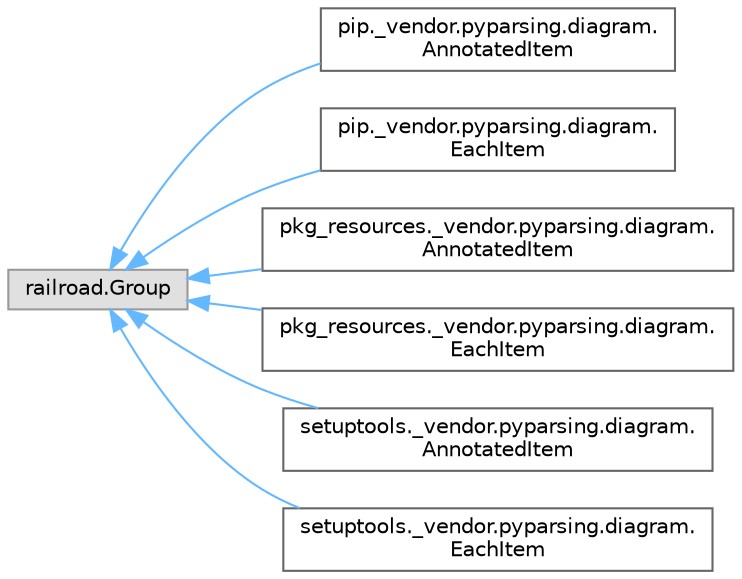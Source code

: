 digraph "Graphical Class Hierarchy"
{
 // LATEX_PDF_SIZE
  bgcolor="transparent";
  edge [fontname=Helvetica,fontsize=10,labelfontname=Helvetica,labelfontsize=10];
  node [fontname=Helvetica,fontsize=10,shape=box,height=0.2,width=0.4];
  rankdir="LR";
  Node0 [id="Node000000",label="railroad.Group",height=0.2,width=0.4,color="grey60", fillcolor="#E0E0E0", style="filled",tooltip=" "];
  Node0 -> Node1 [id="edge4139_Node000000_Node000001",dir="back",color="steelblue1",style="solid",tooltip=" "];
  Node1 [id="Node000001",label="pip._vendor.pyparsing.diagram.\lAnnotatedItem",height=0.2,width=0.4,color="grey40", fillcolor="white", style="filled",URL="$classpip_1_1__vendor_1_1pyparsing_1_1diagram_1_1_annotated_item.html",tooltip=" "];
  Node0 -> Node2 [id="edge4140_Node000000_Node000002",dir="back",color="steelblue1",style="solid",tooltip=" "];
  Node2 [id="Node000002",label="pip._vendor.pyparsing.diagram.\lEachItem",height=0.2,width=0.4,color="grey40", fillcolor="white", style="filled",URL="$classpip_1_1__vendor_1_1pyparsing_1_1diagram_1_1_each_item.html",tooltip=" "];
  Node0 -> Node3 [id="edge4141_Node000000_Node000003",dir="back",color="steelblue1",style="solid",tooltip=" "];
  Node3 [id="Node000003",label="pkg_resources._vendor.pyparsing.diagram.\lAnnotatedItem",height=0.2,width=0.4,color="grey40", fillcolor="white", style="filled",URL="$classpkg__resources_1_1__vendor_1_1pyparsing_1_1diagram_1_1_annotated_item.html",tooltip=" "];
  Node0 -> Node4 [id="edge4142_Node000000_Node000004",dir="back",color="steelblue1",style="solid",tooltip=" "];
  Node4 [id="Node000004",label="pkg_resources._vendor.pyparsing.diagram.\lEachItem",height=0.2,width=0.4,color="grey40", fillcolor="white", style="filled",URL="$classpkg__resources_1_1__vendor_1_1pyparsing_1_1diagram_1_1_each_item.html",tooltip=" "];
  Node0 -> Node5 [id="edge4143_Node000000_Node000005",dir="back",color="steelblue1",style="solid",tooltip=" "];
  Node5 [id="Node000005",label="setuptools._vendor.pyparsing.diagram.\lAnnotatedItem",height=0.2,width=0.4,color="grey40", fillcolor="white", style="filled",URL="$classsetuptools_1_1__vendor_1_1pyparsing_1_1diagram_1_1_annotated_item.html",tooltip=" "];
  Node0 -> Node6 [id="edge4144_Node000000_Node000006",dir="back",color="steelblue1",style="solid",tooltip=" "];
  Node6 [id="Node000006",label="setuptools._vendor.pyparsing.diagram.\lEachItem",height=0.2,width=0.4,color="grey40", fillcolor="white", style="filled",URL="$classsetuptools_1_1__vendor_1_1pyparsing_1_1diagram_1_1_each_item.html",tooltip=" "];
}
